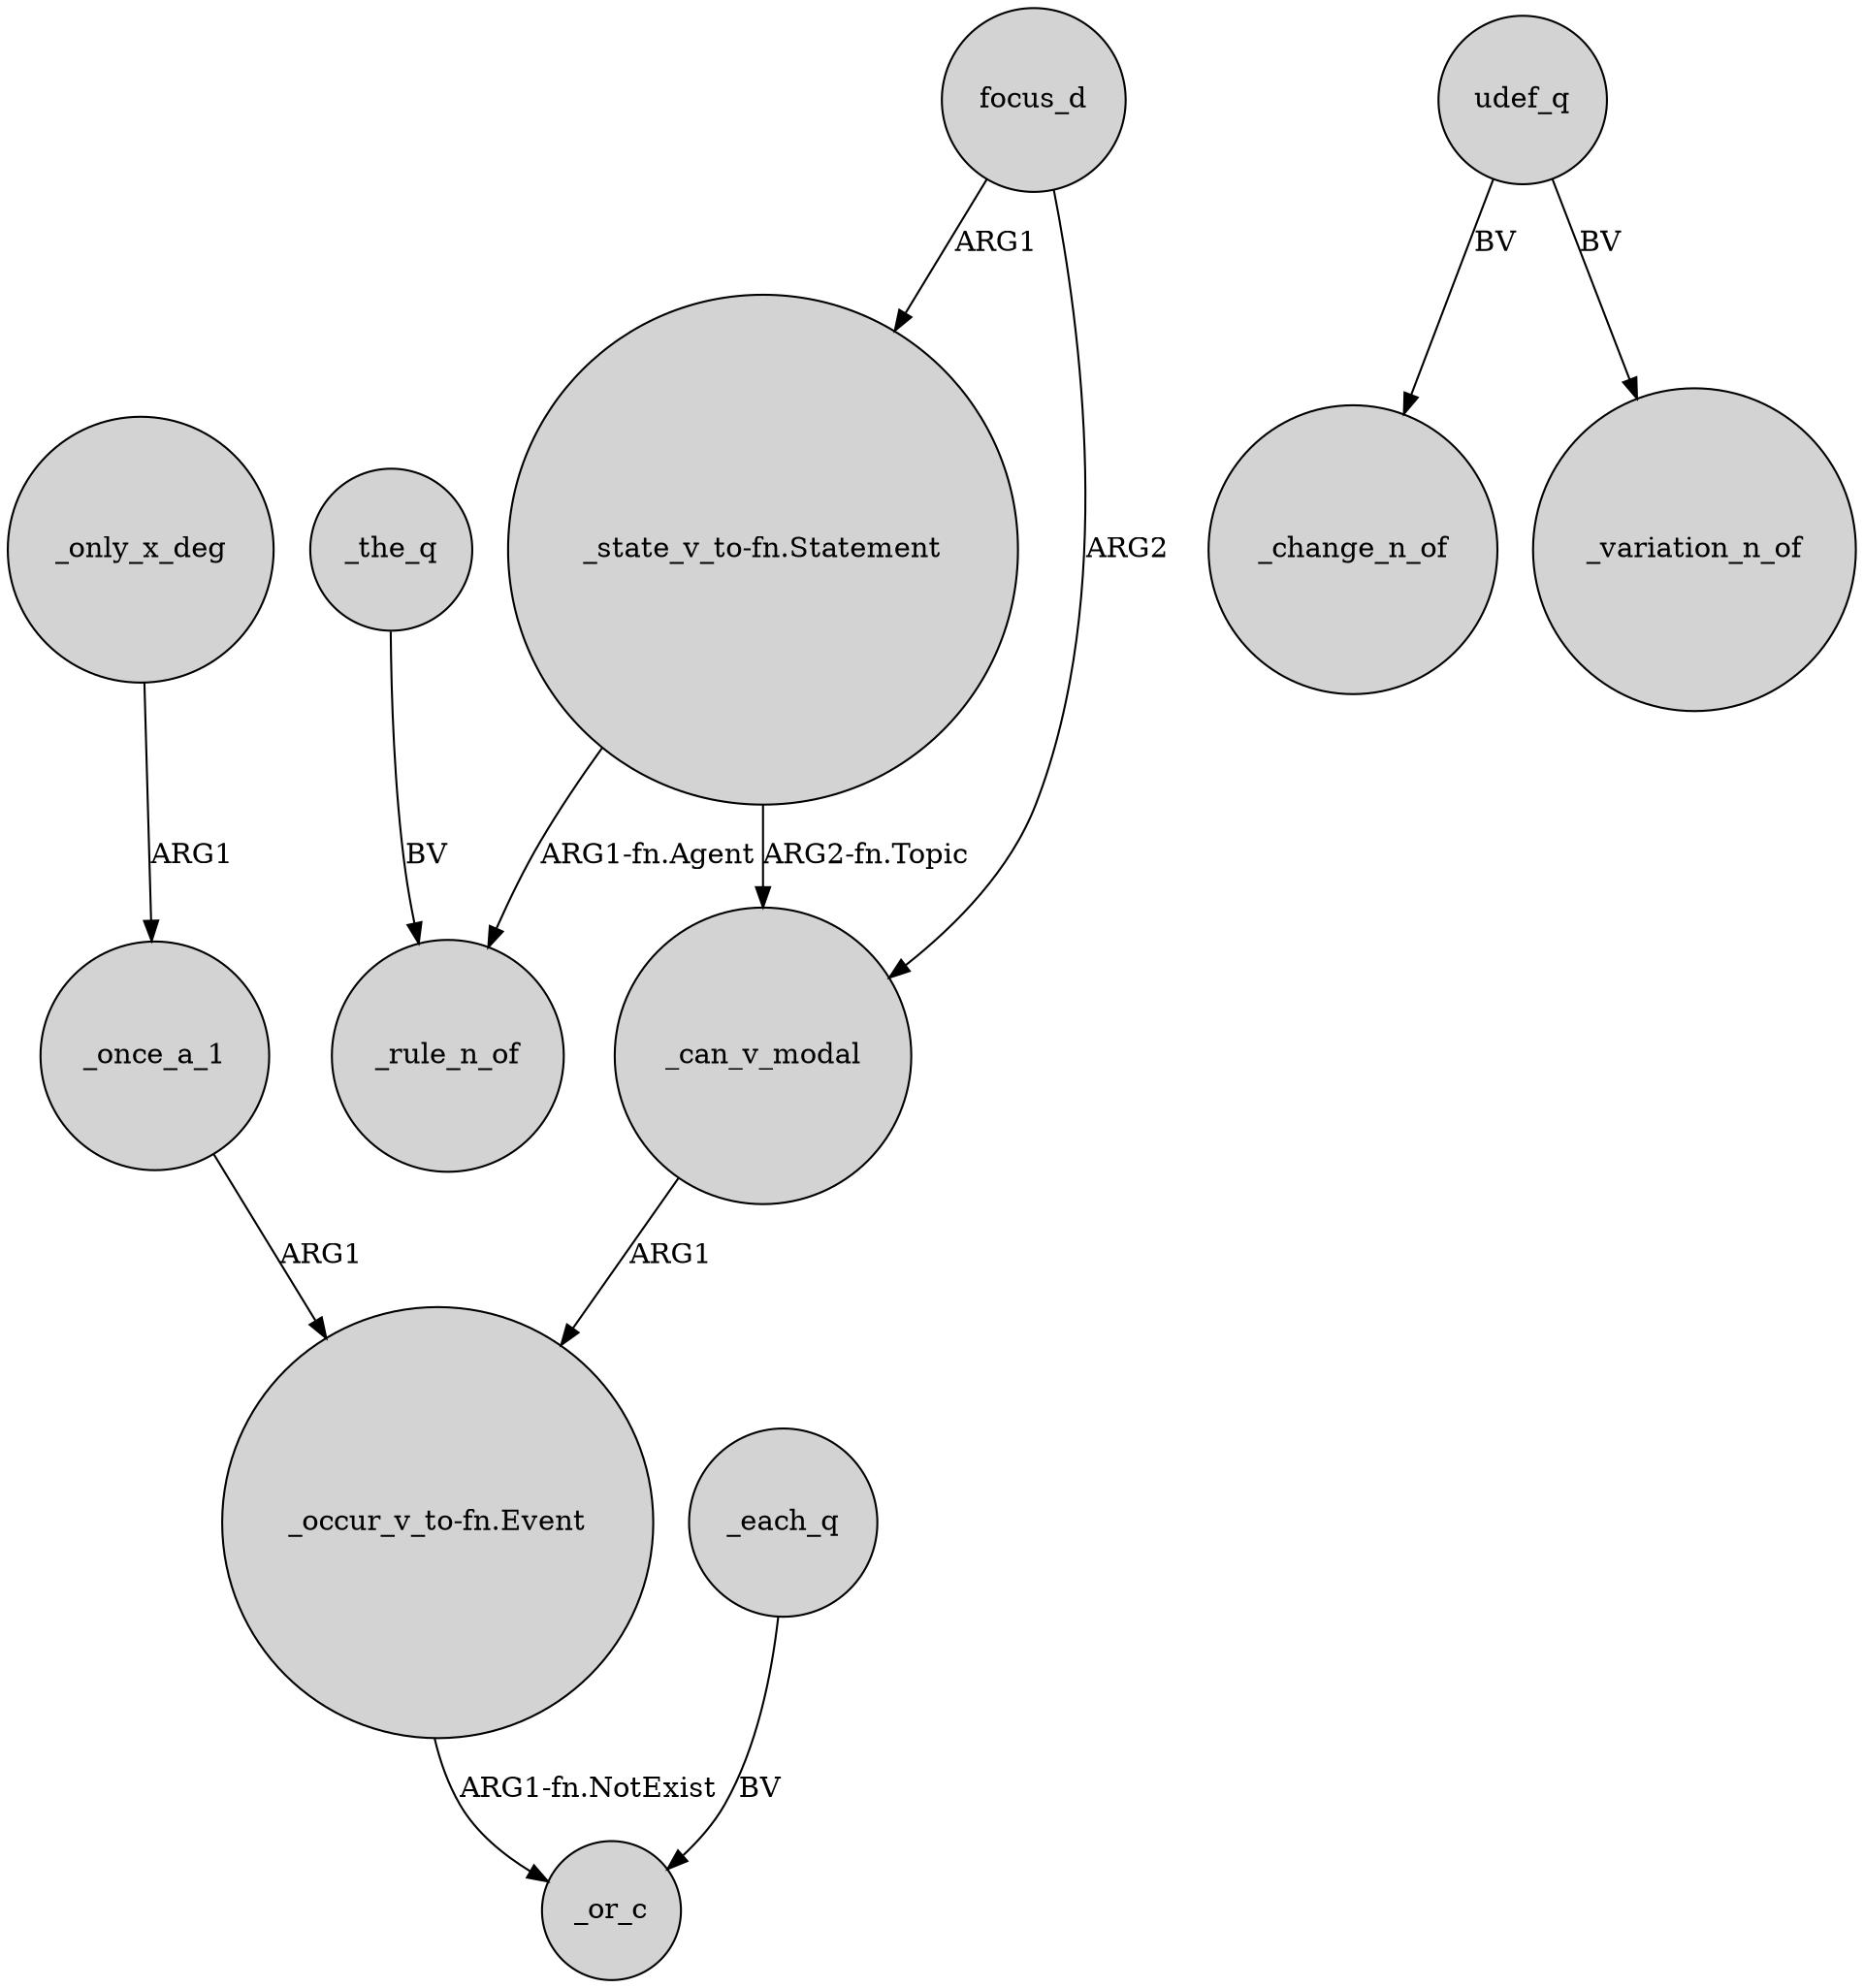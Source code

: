 digraph {
	node [shape=circle style=filled]
	_only_x_deg -> _once_a_1 [label=ARG1]
	"_state_v_to-fn.Statement" -> _can_v_modal [label="ARG2-fn.Topic"]
	udef_q -> _change_n_of [label=BV]
	_once_a_1 -> "_occur_v_to-fn.Event" [label=ARG1]
	_can_v_modal -> "_occur_v_to-fn.Event" [label=ARG1]
	"_occur_v_to-fn.Event" -> _or_c [label="ARG1-fn.NotExist"]
	focus_d -> "_state_v_to-fn.Statement" [label=ARG1]
	udef_q -> _variation_n_of [label=BV]
	focus_d -> _can_v_modal [label=ARG2]
	_the_q -> _rule_n_of [label=BV]
	_each_q -> _or_c [label=BV]
	"_state_v_to-fn.Statement" -> _rule_n_of [label="ARG1-fn.Agent"]
}
